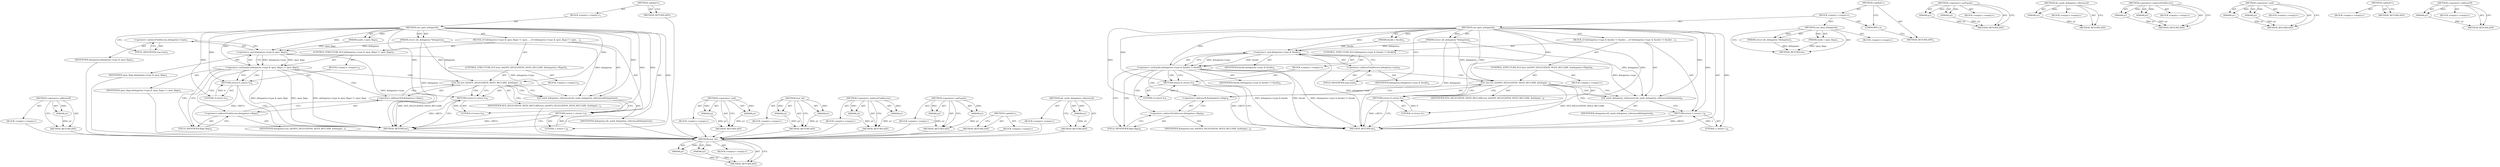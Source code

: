 digraph "&lt;operator&gt;.addressOf" {
vulnerable_78 [label=<(METHOD,&lt;operator&gt;.addressOf)>];
vulnerable_79 [label=<(PARAM,p1)>];
vulnerable_80 [label=<(BLOCK,&lt;empty&gt;,&lt;empty&gt;)>];
vulnerable_81 [label=<(METHOD_RETURN,ANY)>];
vulnerable_6 [label=<(METHOD,&lt;global&gt;)<SUB>1</SUB>>];
vulnerable_7 [label=<(BLOCK,&lt;empty&gt;,&lt;empty&gt;)<SUB>1</SUB>>];
vulnerable_8 [label=<(METHOD,can_open_delegated)<SUB>1</SUB>>];
vulnerable_9 [label=<(PARAM,struct nfs_delegation *delegation)<SUB>1</SUB>>];
vulnerable_10 [label=<(PARAM,mode_t open_flags)<SUB>1</SUB>>];
vulnerable_11 [label=<(BLOCK,{
	if ((delegation-&gt;type &amp; open_flags) != open_...,{
	if ((delegation-&gt;type &amp; open_flags) != open_...)<SUB>2</SUB>>];
vulnerable_12 [label=<(CONTROL_STRUCTURE,IF,if ((delegation-&gt;type &amp; open_flags) != open_flags))<SUB>3</SUB>>];
vulnerable_13 [label=<(&lt;operator&gt;.notEquals,(delegation-&gt;type &amp; open_flags) != open_flags)<SUB>3</SUB>>];
vulnerable_14 [label=<(&lt;operator&gt;.and,delegation-&gt;type &amp; open_flags)<SUB>3</SUB>>];
vulnerable_15 [label=<(&lt;operator&gt;.indirectFieldAccess,delegation-&gt;type)<SUB>3</SUB>>];
vulnerable_16 [label=<(IDENTIFIER,delegation,delegation-&gt;type &amp; open_flags)<SUB>3</SUB>>];
vulnerable_17 [label=<(FIELD_IDENTIFIER,type,type)<SUB>3</SUB>>];
vulnerable_18 [label=<(IDENTIFIER,open_flags,delegation-&gt;type &amp; open_flags)<SUB>3</SUB>>];
vulnerable_19 [label=<(IDENTIFIER,open_flags,(delegation-&gt;type &amp; open_flags) != open_flags)<SUB>3</SUB>>];
vulnerable_20 [label=<(BLOCK,&lt;empty&gt;,&lt;empty&gt;)<SUB>4</SUB>>];
vulnerable_21 [label=<(RETURN,return 0;,return 0;)<SUB>4</SUB>>];
vulnerable_22 [label=<(LITERAL,0,return 0;)<SUB>4</SUB>>];
vulnerable_23 [label=<(CONTROL_STRUCTURE,IF,if (test_bit(NFS_DELEGATION_NEED_RECLAIM, &amp;delegation-&gt;flags)))<SUB>5</SUB>>];
vulnerable_24 [label=<(test_bit,test_bit(NFS_DELEGATION_NEED_RECLAIM, &amp;delegati...)<SUB>5</SUB>>];
vulnerable_25 [label=<(IDENTIFIER,NFS_DELEGATION_NEED_RECLAIM,test_bit(NFS_DELEGATION_NEED_RECLAIM, &amp;delegati...)<SUB>5</SUB>>];
vulnerable_26 [label=<(&lt;operator&gt;.addressOf,&amp;delegation-&gt;flags)<SUB>5</SUB>>];
vulnerable_27 [label=<(&lt;operator&gt;.indirectFieldAccess,delegation-&gt;flags)<SUB>5</SUB>>];
vulnerable_28 [label=<(IDENTIFIER,delegation,test_bit(NFS_DELEGATION_NEED_RECLAIM, &amp;delegati...)<SUB>5</SUB>>];
vulnerable_29 [label=<(FIELD_IDENTIFIER,flags,flags)<SUB>5</SUB>>];
vulnerable_30 [label=<(BLOCK,&lt;empty&gt;,&lt;empty&gt;)<SUB>6</SUB>>];
vulnerable_31 [label=<(RETURN,return 0;,return 0;)<SUB>6</SUB>>];
vulnerable_32 [label=<(LITERAL,0,return 0;)<SUB>6</SUB>>];
vulnerable_33 [label=<(nfs_mark_delegation_referenced,nfs_mark_delegation_referenced(delegation))<SUB>7</SUB>>];
vulnerable_34 [label=<(IDENTIFIER,delegation,nfs_mark_delegation_referenced(delegation))<SUB>7</SUB>>];
vulnerable_35 [label=<(RETURN,return 1;,return 1;)<SUB>8</SUB>>];
vulnerable_36 [label=<(LITERAL,1,return 1;)<SUB>8</SUB>>];
vulnerable_37 [label=<(METHOD_RETURN,int)<SUB>1</SUB>>];
vulnerable_39 [label=<(METHOD_RETURN,ANY)<SUB>1</SUB>>];
vulnerable_63 [label=<(METHOD,&lt;operator&gt;.and)>];
vulnerable_64 [label=<(PARAM,p1)>];
vulnerable_65 [label=<(PARAM,p2)>];
vulnerable_66 [label=<(BLOCK,&lt;empty&gt;,&lt;empty&gt;)>];
vulnerable_67 [label=<(METHOD_RETURN,ANY)>];
vulnerable_73 [label=<(METHOD,test_bit)>];
vulnerable_74 [label=<(PARAM,p1)>];
vulnerable_75 [label=<(PARAM,p2)>];
vulnerable_76 [label=<(BLOCK,&lt;empty&gt;,&lt;empty&gt;)>];
vulnerable_77 [label=<(METHOD_RETURN,ANY)>];
vulnerable_68 [label=<(METHOD,&lt;operator&gt;.indirectFieldAccess)>];
vulnerable_69 [label=<(PARAM,p1)>];
vulnerable_70 [label=<(PARAM,p2)>];
vulnerable_71 [label=<(BLOCK,&lt;empty&gt;,&lt;empty&gt;)>];
vulnerable_72 [label=<(METHOD_RETURN,ANY)>];
vulnerable_58 [label=<(METHOD,&lt;operator&gt;.notEquals)>];
vulnerable_59 [label=<(PARAM,p1)>];
vulnerable_60 [label=<(PARAM,p2)>];
vulnerable_61 [label=<(BLOCK,&lt;empty&gt;,&lt;empty&gt;)>];
vulnerable_62 [label=<(METHOD_RETURN,ANY)>];
vulnerable_52 [label=<(METHOD,&lt;global&gt;)<SUB>1</SUB>>];
vulnerable_53 [label=<(BLOCK,&lt;empty&gt;,&lt;empty&gt;)>];
vulnerable_54 [label=<(METHOD_RETURN,ANY)>];
vulnerable_82 [label=<(METHOD,nfs_mark_delegation_referenced)>];
vulnerable_83 [label=<(PARAM,p1)>];
vulnerable_84 [label=<(BLOCK,&lt;empty&gt;,&lt;empty&gt;)>];
vulnerable_85 [label=<(METHOD_RETURN,ANY)>];
fixed_82 [label=<(METHOD,test_bit)>];
fixed_83 [label=<(PARAM,p1)>];
fixed_84 [label=<(PARAM,p2)>];
fixed_85 [label=<(BLOCK,&lt;empty&gt;,&lt;empty&gt;)>];
fixed_86 [label=<(METHOD_RETURN,ANY)>];
fixed_6 [label=<(METHOD,&lt;global&gt;)<SUB>1</SUB>>];
fixed_7 [label=<(BLOCK,&lt;empty&gt;,&lt;empty&gt;)<SUB>1</SUB>>];
fixed_8 [label=<(METHOD,can_open_delegated)<SUB>1</SUB>>];
fixed_9 [label=<(PARAM,struct nfs_delegation *delegation)<SUB>1</SUB>>];
fixed_10 [label=<(PARAM,mode_t open_flags)<SUB>1</SUB>>];
fixed_11 [label=<(BLOCK,&lt;empty&gt;,&lt;empty&gt;)>];
fixed_12 [label=<(METHOD_RETURN,int)<SUB>1</SUB>>];
fixed_14 [label=<(UNKNOWN,),))<SUB>1</SUB>>];
fixed_15 [label=<(METHOD,can_open_delegated)<SUB>2</SUB>>];
fixed_16 [label=<(PARAM,struct nfs_delegation *delegation)<SUB>2</SUB>>];
fixed_17 [label=<(PARAM,fmode_t fmode)<SUB>2</SUB>>];
fixed_18 [label=<(BLOCK,{
	if ((delegation-&gt;type &amp; fmode) != fmode)
 		...,{
	if ((delegation-&gt;type &amp; fmode) != fmode)
 		...)<SUB>3</SUB>>];
fixed_19 [label=<(CONTROL_STRUCTURE,IF,if ((delegation-&gt;type &amp; fmode) != fmode))<SUB>4</SUB>>];
fixed_20 [label=<(&lt;operator&gt;.notEquals,(delegation-&gt;type &amp; fmode) != fmode)<SUB>4</SUB>>];
fixed_21 [label=<(&lt;operator&gt;.and,delegation-&gt;type &amp; fmode)<SUB>4</SUB>>];
fixed_22 [label=<(&lt;operator&gt;.indirectFieldAccess,delegation-&gt;type)<SUB>4</SUB>>];
fixed_23 [label=<(IDENTIFIER,delegation,delegation-&gt;type &amp; fmode)<SUB>4</SUB>>];
fixed_24 [label=<(FIELD_IDENTIFIER,type,type)<SUB>4</SUB>>];
fixed_25 [label=<(IDENTIFIER,fmode,delegation-&gt;type &amp; fmode)<SUB>4</SUB>>];
fixed_26 [label=<(IDENTIFIER,fmode,(delegation-&gt;type &amp; fmode) != fmode)<SUB>4</SUB>>];
fixed_27 [label=<(BLOCK,&lt;empty&gt;,&lt;empty&gt;)<SUB>5</SUB>>];
fixed_28 [label=<(RETURN,return 0;,return 0;)<SUB>5</SUB>>];
fixed_29 [label=<(LITERAL,0,return 0;)<SUB>5</SUB>>];
fixed_30 [label=<(CONTROL_STRUCTURE,IF,if (test_bit(NFS_DELEGATION_NEED_RECLAIM, &amp;delegation-&gt;flags)))<SUB>6</SUB>>];
fixed_31 [label=<(test_bit,test_bit(NFS_DELEGATION_NEED_RECLAIM, &amp;delegati...)<SUB>6</SUB>>];
fixed_32 [label=<(IDENTIFIER,NFS_DELEGATION_NEED_RECLAIM,test_bit(NFS_DELEGATION_NEED_RECLAIM, &amp;delegati...)<SUB>6</SUB>>];
fixed_33 [label=<(&lt;operator&gt;.addressOf,&amp;delegation-&gt;flags)<SUB>6</SUB>>];
fixed_34 [label=<(&lt;operator&gt;.indirectFieldAccess,delegation-&gt;flags)<SUB>6</SUB>>];
fixed_35 [label=<(IDENTIFIER,delegation,test_bit(NFS_DELEGATION_NEED_RECLAIM, &amp;delegati...)<SUB>6</SUB>>];
fixed_36 [label=<(FIELD_IDENTIFIER,flags,flags)<SUB>6</SUB>>];
fixed_37 [label=<(BLOCK,&lt;empty&gt;,&lt;empty&gt;)<SUB>7</SUB>>];
fixed_38 [label=<(RETURN,return 0;,return 0;)<SUB>7</SUB>>];
fixed_39 [label=<(LITERAL,0,return 0;)<SUB>7</SUB>>];
fixed_40 [label=<(nfs_mark_delegation_referenced,nfs_mark_delegation_referenced(delegation))<SUB>8</SUB>>];
fixed_41 [label=<(IDENTIFIER,delegation,nfs_mark_delegation_referenced(delegation))<SUB>8</SUB>>];
fixed_42 [label=<(RETURN,return 1;,return 1;)<SUB>9</SUB>>];
fixed_43 [label=<(LITERAL,1,return 1;)<SUB>9</SUB>>];
fixed_44 [label=<(METHOD_RETURN,int)<SUB>2</SUB>>];
fixed_46 [label=<(METHOD_RETURN,ANY)<SUB>1</SUB>>];
fixed_67 [label=<(METHOD,&lt;operator&gt;.notEquals)>];
fixed_68 [label=<(PARAM,p1)>];
fixed_69 [label=<(PARAM,p2)>];
fixed_70 [label=<(BLOCK,&lt;empty&gt;,&lt;empty&gt;)>];
fixed_71 [label=<(METHOD_RETURN,ANY)>];
fixed_91 [label=<(METHOD,nfs_mark_delegation_referenced)>];
fixed_92 [label=<(PARAM,p1)>];
fixed_93 [label=<(BLOCK,&lt;empty&gt;,&lt;empty&gt;)>];
fixed_94 [label=<(METHOD_RETURN,ANY)>];
fixed_77 [label=<(METHOD,&lt;operator&gt;.indirectFieldAccess)>];
fixed_78 [label=<(PARAM,p1)>];
fixed_79 [label=<(PARAM,p2)>];
fixed_80 [label=<(BLOCK,&lt;empty&gt;,&lt;empty&gt;)>];
fixed_81 [label=<(METHOD_RETURN,ANY)>];
fixed_72 [label=<(METHOD,&lt;operator&gt;.and)>];
fixed_73 [label=<(PARAM,p1)>];
fixed_74 [label=<(PARAM,p2)>];
fixed_75 [label=<(BLOCK,&lt;empty&gt;,&lt;empty&gt;)>];
fixed_76 [label=<(METHOD_RETURN,ANY)>];
fixed_61 [label=<(METHOD,&lt;global&gt;)<SUB>1</SUB>>];
fixed_62 [label=<(BLOCK,&lt;empty&gt;,&lt;empty&gt;)>];
fixed_63 [label=<(METHOD_RETURN,ANY)>];
fixed_87 [label=<(METHOD,&lt;operator&gt;.addressOf)>];
fixed_88 [label=<(PARAM,p1)>];
fixed_89 [label=<(BLOCK,&lt;empty&gt;,&lt;empty&gt;)>];
fixed_90 [label=<(METHOD_RETURN,ANY)>];
vulnerable_78 -> vulnerable_79  [key=0, label="AST: "];
vulnerable_78 -> vulnerable_79  [key=1, label="DDG: "];
vulnerable_78 -> vulnerable_80  [key=0, label="AST: "];
vulnerable_78 -> vulnerable_81  [key=0, label="AST: "];
vulnerable_78 -> vulnerable_81  [key=1, label="CFG: "];
vulnerable_79 -> vulnerable_81  [key=0, label="DDG: p1"];
vulnerable_80 -> fixed_82  [key=0];
vulnerable_81 -> fixed_82  [key=0];
vulnerable_6 -> vulnerable_7  [key=0, label="AST: "];
vulnerable_6 -> vulnerable_39  [key=0, label="AST: "];
vulnerable_6 -> vulnerable_39  [key=1, label="CFG: "];
vulnerable_7 -> vulnerable_8  [key=0, label="AST: "];
vulnerable_8 -> vulnerable_9  [key=0, label="AST: "];
vulnerable_8 -> vulnerable_9  [key=1, label="DDG: "];
vulnerable_8 -> vulnerable_10  [key=0, label="AST: "];
vulnerable_8 -> vulnerable_10  [key=1, label="DDG: "];
vulnerable_8 -> vulnerable_11  [key=0, label="AST: "];
vulnerable_8 -> vulnerable_37  [key=0, label="AST: "];
vulnerable_8 -> vulnerable_17  [key=0, label="CFG: "];
vulnerable_8 -> vulnerable_35  [key=0, label="DDG: "];
vulnerable_8 -> vulnerable_33  [key=0, label="DDG: "];
vulnerable_8 -> vulnerable_36  [key=0, label="DDG: "];
vulnerable_8 -> vulnerable_13  [key=0, label="DDG: "];
vulnerable_8 -> vulnerable_21  [key=0, label="DDG: "];
vulnerable_8 -> vulnerable_24  [key=0, label="DDG: "];
vulnerable_8 -> vulnerable_31  [key=0, label="DDG: "];
vulnerable_8 -> vulnerable_14  [key=0, label="DDG: "];
vulnerable_8 -> vulnerable_22  [key=0, label="DDG: "];
vulnerable_8 -> vulnerable_32  [key=0, label="DDG: "];
vulnerable_9 -> vulnerable_37  [key=0, label="DDG: delegation"];
vulnerable_9 -> vulnerable_33  [key=0, label="DDG: delegation"];
vulnerable_9 -> vulnerable_24  [key=0, label="DDG: delegation"];
vulnerable_9 -> vulnerable_14  [key=0, label="DDG: delegation"];
vulnerable_10 -> vulnerable_14  [key=0, label="DDG: open_flags"];
vulnerable_11 -> vulnerable_12  [key=0, label="AST: "];
vulnerable_11 -> vulnerable_23  [key=0, label="AST: "];
vulnerable_11 -> vulnerable_33  [key=0, label="AST: "];
vulnerable_11 -> vulnerable_35  [key=0, label="AST: "];
vulnerable_12 -> vulnerable_13  [key=0, label="AST: "];
vulnerable_12 -> vulnerable_20  [key=0, label="AST: "];
vulnerable_13 -> vulnerable_14  [key=0, label="AST: "];
vulnerable_13 -> vulnerable_19  [key=0, label="AST: "];
vulnerable_13 -> vulnerable_21  [key=0, label="CFG: "];
vulnerable_13 -> vulnerable_21  [key=1, label="CDG: "];
vulnerable_13 -> vulnerable_29  [key=0, label="CFG: "];
vulnerable_13 -> vulnerable_29  [key=1, label="CDG: "];
vulnerable_13 -> vulnerable_37  [key=0, label="DDG: delegation-&gt;type &amp; open_flags"];
vulnerable_13 -> vulnerable_37  [key=1, label="DDG: open_flags"];
vulnerable_13 -> vulnerable_37  [key=2, label="DDG: (delegation-&gt;type &amp; open_flags) != open_flags"];
vulnerable_13 -> vulnerable_24  [key=0, label="CDG: "];
vulnerable_13 -> vulnerable_26  [key=0, label="CDG: "];
vulnerable_13 -> vulnerable_27  [key=0, label="CDG: "];
vulnerable_14 -> vulnerable_15  [key=0, label="AST: "];
vulnerable_14 -> vulnerable_18  [key=0, label="AST: "];
vulnerable_14 -> vulnerable_13  [key=0, label="CFG: "];
vulnerable_14 -> vulnerable_13  [key=1, label="DDG: delegation-&gt;type"];
vulnerable_14 -> vulnerable_13  [key=2, label="DDG: open_flags"];
vulnerable_14 -> vulnerable_37  [key=0, label="DDG: delegation-&gt;type"];
vulnerable_14 -> vulnerable_33  [key=0, label="DDG: delegation-&gt;type"];
vulnerable_15 -> vulnerable_16  [key=0, label="AST: "];
vulnerable_15 -> vulnerable_17  [key=0, label="AST: "];
vulnerable_15 -> vulnerable_14  [key=0, label="CFG: "];
vulnerable_16 -> fixed_82  [key=0];
vulnerable_17 -> vulnerable_15  [key=0, label="CFG: "];
vulnerable_18 -> fixed_82  [key=0];
vulnerable_19 -> fixed_82  [key=0];
vulnerable_20 -> vulnerable_21  [key=0, label="AST: "];
vulnerable_21 -> vulnerable_22  [key=0, label="AST: "];
vulnerable_21 -> vulnerable_37  [key=0, label="CFG: "];
vulnerable_21 -> vulnerable_37  [key=1, label="DDG: &lt;RET&gt;"];
vulnerable_22 -> vulnerable_21  [key=0, label="DDG: 0"];
vulnerable_23 -> vulnerable_24  [key=0, label="AST: "];
vulnerable_23 -> vulnerable_30  [key=0, label="AST: "];
vulnerable_24 -> vulnerable_25  [key=0, label="AST: "];
vulnerable_24 -> vulnerable_26  [key=0, label="AST: "];
vulnerable_24 -> vulnerable_31  [key=0, label="CFG: "];
vulnerable_24 -> vulnerable_31  [key=1, label="CDG: "];
vulnerable_24 -> vulnerable_33  [key=0, label="CFG: "];
vulnerable_24 -> vulnerable_33  [key=1, label="CDG: "];
vulnerable_24 -> vulnerable_37  [key=0, label="DDG: NFS_DELEGATION_NEED_RECLAIM"];
vulnerable_24 -> vulnerable_35  [key=0, label="CDG: "];
vulnerable_25 -> fixed_82  [key=0];
vulnerable_26 -> vulnerable_27  [key=0, label="AST: "];
vulnerable_26 -> vulnerable_24  [key=0, label="CFG: "];
vulnerable_27 -> vulnerable_28  [key=0, label="AST: "];
vulnerable_27 -> vulnerable_29  [key=0, label="AST: "];
vulnerable_27 -> vulnerable_26  [key=0, label="CFG: "];
vulnerable_28 -> fixed_82  [key=0];
vulnerable_29 -> vulnerable_27  [key=0, label="CFG: "];
vulnerable_30 -> vulnerable_31  [key=0, label="AST: "];
vulnerable_31 -> vulnerable_32  [key=0, label="AST: "];
vulnerable_31 -> vulnerable_37  [key=0, label="CFG: "];
vulnerable_31 -> vulnerable_37  [key=1, label="DDG: &lt;RET&gt;"];
vulnerable_32 -> vulnerable_31  [key=0, label="DDG: 0"];
vulnerable_33 -> vulnerable_34  [key=0, label="AST: "];
vulnerable_33 -> vulnerable_35  [key=0, label="CFG: "];
vulnerable_34 -> fixed_82  [key=0];
vulnerable_35 -> vulnerable_36  [key=0, label="AST: "];
vulnerable_35 -> vulnerable_37  [key=0, label="CFG: "];
vulnerable_35 -> vulnerable_37  [key=1, label="DDG: &lt;RET&gt;"];
vulnerable_36 -> vulnerable_35  [key=0, label="DDG: 1"];
vulnerable_37 -> fixed_82  [key=0];
vulnerable_39 -> fixed_82  [key=0];
vulnerable_63 -> vulnerable_64  [key=0, label="AST: "];
vulnerable_63 -> vulnerable_64  [key=1, label="DDG: "];
vulnerable_63 -> vulnerable_66  [key=0, label="AST: "];
vulnerable_63 -> vulnerable_65  [key=0, label="AST: "];
vulnerable_63 -> vulnerable_65  [key=1, label="DDG: "];
vulnerable_63 -> vulnerable_67  [key=0, label="AST: "];
vulnerable_63 -> vulnerable_67  [key=1, label="CFG: "];
vulnerable_64 -> vulnerable_67  [key=0, label="DDG: p1"];
vulnerable_65 -> vulnerable_67  [key=0, label="DDG: p2"];
vulnerable_66 -> fixed_82  [key=0];
vulnerable_67 -> fixed_82  [key=0];
vulnerable_73 -> vulnerable_74  [key=0, label="AST: "];
vulnerable_73 -> vulnerable_74  [key=1, label="DDG: "];
vulnerable_73 -> vulnerable_76  [key=0, label="AST: "];
vulnerable_73 -> vulnerable_75  [key=0, label="AST: "];
vulnerable_73 -> vulnerable_75  [key=1, label="DDG: "];
vulnerable_73 -> vulnerable_77  [key=0, label="AST: "];
vulnerable_73 -> vulnerable_77  [key=1, label="CFG: "];
vulnerable_74 -> vulnerable_77  [key=0, label="DDG: p1"];
vulnerable_75 -> vulnerable_77  [key=0, label="DDG: p2"];
vulnerable_76 -> fixed_82  [key=0];
vulnerable_77 -> fixed_82  [key=0];
vulnerable_68 -> vulnerable_69  [key=0, label="AST: "];
vulnerable_68 -> vulnerable_69  [key=1, label="DDG: "];
vulnerable_68 -> vulnerable_71  [key=0, label="AST: "];
vulnerable_68 -> vulnerable_70  [key=0, label="AST: "];
vulnerable_68 -> vulnerable_70  [key=1, label="DDG: "];
vulnerable_68 -> vulnerable_72  [key=0, label="AST: "];
vulnerable_68 -> vulnerable_72  [key=1, label="CFG: "];
vulnerable_69 -> vulnerable_72  [key=0, label="DDG: p1"];
vulnerable_70 -> vulnerable_72  [key=0, label="DDG: p2"];
vulnerable_71 -> fixed_82  [key=0];
vulnerable_72 -> fixed_82  [key=0];
vulnerable_58 -> vulnerable_59  [key=0, label="AST: "];
vulnerable_58 -> vulnerable_59  [key=1, label="DDG: "];
vulnerable_58 -> vulnerable_61  [key=0, label="AST: "];
vulnerable_58 -> vulnerable_60  [key=0, label="AST: "];
vulnerable_58 -> vulnerable_60  [key=1, label="DDG: "];
vulnerable_58 -> vulnerable_62  [key=0, label="AST: "];
vulnerable_58 -> vulnerable_62  [key=1, label="CFG: "];
vulnerable_59 -> vulnerable_62  [key=0, label="DDG: p1"];
vulnerable_60 -> vulnerable_62  [key=0, label="DDG: p2"];
vulnerable_61 -> fixed_82  [key=0];
vulnerable_62 -> fixed_82  [key=0];
vulnerable_52 -> vulnerable_53  [key=0, label="AST: "];
vulnerable_52 -> vulnerable_54  [key=0, label="AST: "];
vulnerable_52 -> vulnerable_54  [key=1, label="CFG: "];
vulnerable_53 -> fixed_82  [key=0];
vulnerable_54 -> fixed_82  [key=0];
vulnerable_82 -> vulnerable_83  [key=0, label="AST: "];
vulnerable_82 -> vulnerable_83  [key=1, label="DDG: "];
vulnerable_82 -> vulnerable_84  [key=0, label="AST: "];
vulnerable_82 -> vulnerable_85  [key=0, label="AST: "];
vulnerable_82 -> vulnerable_85  [key=1, label="CFG: "];
vulnerable_83 -> vulnerable_85  [key=0, label="DDG: p1"];
vulnerable_84 -> fixed_82  [key=0];
vulnerable_85 -> fixed_82  [key=0];
fixed_82 -> fixed_83  [key=0, label="AST: "];
fixed_82 -> fixed_83  [key=1, label="DDG: "];
fixed_82 -> fixed_85  [key=0, label="AST: "];
fixed_82 -> fixed_84  [key=0, label="AST: "];
fixed_82 -> fixed_84  [key=1, label="DDG: "];
fixed_82 -> fixed_86  [key=0, label="AST: "];
fixed_82 -> fixed_86  [key=1, label="CFG: "];
fixed_83 -> fixed_86  [key=0, label="DDG: p1"];
fixed_84 -> fixed_86  [key=0, label="DDG: p2"];
fixed_6 -> fixed_7  [key=0, label="AST: "];
fixed_6 -> fixed_46  [key=0, label="AST: "];
fixed_6 -> fixed_14  [key=0, label="CFG: "];
fixed_7 -> fixed_8  [key=0, label="AST: "];
fixed_7 -> fixed_14  [key=0, label="AST: "];
fixed_7 -> fixed_15  [key=0, label="AST: "];
fixed_8 -> fixed_9  [key=0, label="AST: "];
fixed_8 -> fixed_9  [key=1, label="DDG: "];
fixed_8 -> fixed_10  [key=0, label="AST: "];
fixed_8 -> fixed_10  [key=1, label="DDG: "];
fixed_8 -> fixed_11  [key=0, label="AST: "];
fixed_8 -> fixed_12  [key=0, label="AST: "];
fixed_8 -> fixed_12  [key=1, label="CFG: "];
fixed_9 -> fixed_12  [key=0, label="DDG: delegation"];
fixed_10 -> fixed_12  [key=0, label="DDG: open_flags"];
fixed_14 -> fixed_46  [key=0, label="CFG: "];
fixed_15 -> fixed_16  [key=0, label="AST: "];
fixed_15 -> fixed_16  [key=1, label="DDG: "];
fixed_15 -> fixed_17  [key=0, label="AST: "];
fixed_15 -> fixed_17  [key=1, label="DDG: "];
fixed_15 -> fixed_18  [key=0, label="AST: "];
fixed_15 -> fixed_44  [key=0, label="AST: "];
fixed_15 -> fixed_24  [key=0, label="CFG: "];
fixed_15 -> fixed_42  [key=0, label="DDG: "];
fixed_15 -> fixed_40  [key=0, label="DDG: "];
fixed_15 -> fixed_43  [key=0, label="DDG: "];
fixed_15 -> fixed_20  [key=0, label="DDG: "];
fixed_15 -> fixed_28  [key=0, label="DDG: "];
fixed_15 -> fixed_31  [key=0, label="DDG: "];
fixed_15 -> fixed_38  [key=0, label="DDG: "];
fixed_15 -> fixed_21  [key=0, label="DDG: "];
fixed_15 -> fixed_29  [key=0, label="DDG: "];
fixed_15 -> fixed_39  [key=0, label="DDG: "];
fixed_16 -> fixed_44  [key=0, label="DDG: delegation"];
fixed_16 -> fixed_40  [key=0, label="DDG: delegation"];
fixed_16 -> fixed_31  [key=0, label="DDG: delegation"];
fixed_16 -> fixed_21  [key=0, label="DDG: delegation"];
fixed_17 -> fixed_21  [key=0, label="DDG: fmode"];
fixed_18 -> fixed_19  [key=0, label="AST: "];
fixed_18 -> fixed_30  [key=0, label="AST: "];
fixed_18 -> fixed_40  [key=0, label="AST: "];
fixed_18 -> fixed_42  [key=0, label="AST: "];
fixed_19 -> fixed_20  [key=0, label="AST: "];
fixed_19 -> fixed_27  [key=0, label="AST: "];
fixed_20 -> fixed_21  [key=0, label="AST: "];
fixed_20 -> fixed_26  [key=0, label="AST: "];
fixed_20 -> fixed_28  [key=0, label="CFG: "];
fixed_20 -> fixed_28  [key=1, label="CDG: "];
fixed_20 -> fixed_36  [key=0, label="CFG: "];
fixed_20 -> fixed_36  [key=1, label="CDG: "];
fixed_20 -> fixed_44  [key=0, label="DDG: delegation-&gt;type &amp; fmode"];
fixed_20 -> fixed_44  [key=1, label="DDG: fmode"];
fixed_20 -> fixed_44  [key=2, label="DDG: (delegation-&gt;type &amp; fmode) != fmode"];
fixed_20 -> fixed_34  [key=0, label="CDG: "];
fixed_20 -> fixed_33  [key=0, label="CDG: "];
fixed_20 -> fixed_31  [key=0, label="CDG: "];
fixed_21 -> fixed_22  [key=0, label="AST: "];
fixed_21 -> fixed_25  [key=0, label="AST: "];
fixed_21 -> fixed_20  [key=0, label="CFG: "];
fixed_21 -> fixed_20  [key=1, label="DDG: delegation-&gt;type"];
fixed_21 -> fixed_20  [key=2, label="DDG: fmode"];
fixed_21 -> fixed_44  [key=0, label="DDG: delegation-&gt;type"];
fixed_21 -> fixed_40  [key=0, label="DDG: delegation-&gt;type"];
fixed_22 -> fixed_23  [key=0, label="AST: "];
fixed_22 -> fixed_24  [key=0, label="AST: "];
fixed_22 -> fixed_21  [key=0, label="CFG: "];
fixed_24 -> fixed_22  [key=0, label="CFG: "];
fixed_27 -> fixed_28  [key=0, label="AST: "];
fixed_28 -> fixed_29  [key=0, label="AST: "];
fixed_28 -> fixed_44  [key=0, label="CFG: "];
fixed_28 -> fixed_44  [key=1, label="DDG: &lt;RET&gt;"];
fixed_29 -> fixed_28  [key=0, label="DDG: 0"];
fixed_30 -> fixed_31  [key=0, label="AST: "];
fixed_30 -> fixed_37  [key=0, label="AST: "];
fixed_31 -> fixed_32  [key=0, label="AST: "];
fixed_31 -> fixed_33  [key=0, label="AST: "];
fixed_31 -> fixed_38  [key=0, label="CFG: "];
fixed_31 -> fixed_38  [key=1, label="CDG: "];
fixed_31 -> fixed_40  [key=0, label="CFG: "];
fixed_31 -> fixed_40  [key=1, label="CDG: "];
fixed_31 -> fixed_44  [key=0, label="DDG: NFS_DELEGATION_NEED_RECLAIM"];
fixed_31 -> fixed_42  [key=0, label="CDG: "];
fixed_33 -> fixed_34  [key=0, label="AST: "];
fixed_33 -> fixed_31  [key=0, label="CFG: "];
fixed_34 -> fixed_35  [key=0, label="AST: "];
fixed_34 -> fixed_36  [key=0, label="AST: "];
fixed_34 -> fixed_33  [key=0, label="CFG: "];
fixed_36 -> fixed_34  [key=0, label="CFG: "];
fixed_37 -> fixed_38  [key=0, label="AST: "];
fixed_38 -> fixed_39  [key=0, label="AST: "];
fixed_38 -> fixed_44  [key=0, label="CFG: "];
fixed_38 -> fixed_44  [key=1, label="DDG: &lt;RET&gt;"];
fixed_39 -> fixed_38  [key=0, label="DDG: 0"];
fixed_40 -> fixed_41  [key=0, label="AST: "];
fixed_40 -> fixed_42  [key=0, label="CFG: "];
fixed_42 -> fixed_43  [key=0, label="AST: "];
fixed_42 -> fixed_44  [key=0, label="CFG: "];
fixed_42 -> fixed_44  [key=1, label="DDG: &lt;RET&gt;"];
fixed_43 -> fixed_42  [key=0, label="DDG: 1"];
fixed_67 -> fixed_68  [key=0, label="AST: "];
fixed_67 -> fixed_68  [key=1, label="DDG: "];
fixed_67 -> fixed_70  [key=0, label="AST: "];
fixed_67 -> fixed_69  [key=0, label="AST: "];
fixed_67 -> fixed_69  [key=1, label="DDG: "];
fixed_67 -> fixed_71  [key=0, label="AST: "];
fixed_67 -> fixed_71  [key=1, label="CFG: "];
fixed_68 -> fixed_71  [key=0, label="DDG: p1"];
fixed_69 -> fixed_71  [key=0, label="DDG: p2"];
fixed_91 -> fixed_92  [key=0, label="AST: "];
fixed_91 -> fixed_92  [key=1, label="DDG: "];
fixed_91 -> fixed_93  [key=0, label="AST: "];
fixed_91 -> fixed_94  [key=0, label="AST: "];
fixed_91 -> fixed_94  [key=1, label="CFG: "];
fixed_92 -> fixed_94  [key=0, label="DDG: p1"];
fixed_77 -> fixed_78  [key=0, label="AST: "];
fixed_77 -> fixed_78  [key=1, label="DDG: "];
fixed_77 -> fixed_80  [key=0, label="AST: "];
fixed_77 -> fixed_79  [key=0, label="AST: "];
fixed_77 -> fixed_79  [key=1, label="DDG: "];
fixed_77 -> fixed_81  [key=0, label="AST: "];
fixed_77 -> fixed_81  [key=1, label="CFG: "];
fixed_78 -> fixed_81  [key=0, label="DDG: p1"];
fixed_79 -> fixed_81  [key=0, label="DDG: p2"];
fixed_72 -> fixed_73  [key=0, label="AST: "];
fixed_72 -> fixed_73  [key=1, label="DDG: "];
fixed_72 -> fixed_75  [key=0, label="AST: "];
fixed_72 -> fixed_74  [key=0, label="AST: "];
fixed_72 -> fixed_74  [key=1, label="DDG: "];
fixed_72 -> fixed_76  [key=0, label="AST: "];
fixed_72 -> fixed_76  [key=1, label="CFG: "];
fixed_73 -> fixed_76  [key=0, label="DDG: p1"];
fixed_74 -> fixed_76  [key=0, label="DDG: p2"];
fixed_61 -> fixed_62  [key=0, label="AST: "];
fixed_61 -> fixed_63  [key=0, label="AST: "];
fixed_61 -> fixed_63  [key=1, label="CFG: "];
fixed_87 -> fixed_88  [key=0, label="AST: "];
fixed_87 -> fixed_88  [key=1, label="DDG: "];
fixed_87 -> fixed_89  [key=0, label="AST: "];
fixed_87 -> fixed_90  [key=0, label="AST: "];
fixed_87 -> fixed_90  [key=1, label="CFG: "];
fixed_88 -> fixed_90  [key=0, label="DDG: p1"];
}
